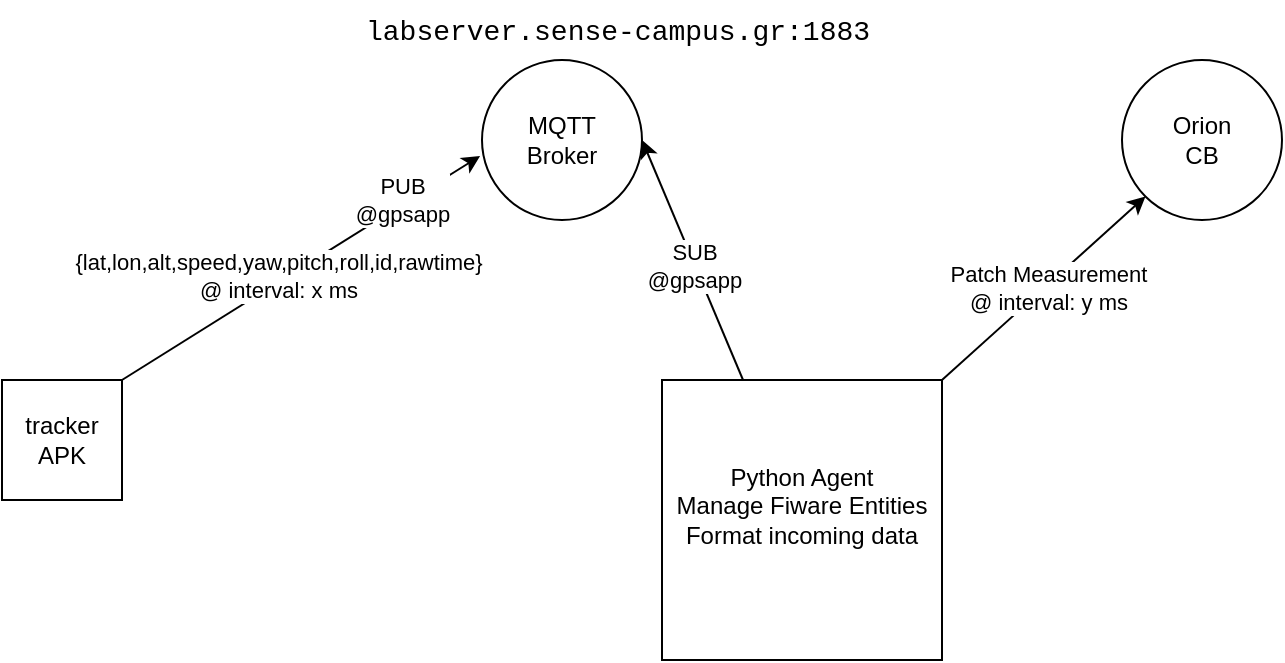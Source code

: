 <mxfile>
    <diagram id="ZO2Zb-oTsybwkb2CQHEX" name="Page-1">
        <mxGraphModel dx="786" dy="522" grid="1" gridSize="10" guides="1" tooltips="1" connect="1" arrows="1" fold="1" page="1" pageScale="1" pageWidth="1169" pageHeight="827" math="0" shadow="0">
            <root>
                <mxCell id="0"/>
                <mxCell id="1" parent="0"/>
                <mxCell id="2" value="tracker&lt;br&gt;APK" style="rounded=0;whiteSpace=wrap;html=1;" vertex="1" parent="1">
                    <mxGeometry x="70" y="220" width="60" height="60" as="geometry"/>
                </mxCell>
                <mxCell id="3" value="MQTT&lt;br&gt;Broker" style="ellipse;whiteSpace=wrap;html=1;aspect=fixed;" vertex="1" parent="1">
                    <mxGeometry x="310" y="60" width="80" height="80" as="geometry"/>
                </mxCell>
                <mxCell id="4" value="&lt;div style=&quot;font-family: Consolas, &amp;quot;Courier New&amp;quot;, monospace; font-size: 14px; line-height: 19px; white-space: pre;&quot;&gt;&lt;span&gt;&lt;font style=&quot;color: rgb(0, 0, 0);&quot;&gt;labserver.sense-campus.gr:1883&lt;/font&gt;&lt;/span&gt;&lt;/div&gt;" style="text;whiteSpace=wrap;html=1;" vertex="1" parent="1">
                    <mxGeometry x="250" y="30" width="240" height="30" as="geometry"/>
                </mxCell>
                <mxCell id="5" value="" style="endArrow=classic;html=1;entryX=-0.012;entryY=0.6;entryDx=0;entryDy=0;entryPerimeter=0;exitX=1;exitY=0;exitDx=0;exitDy=0;" edge="1" parent="1" source="2" target="3">
                    <mxGeometry width="50" height="50" relative="1" as="geometry">
                        <mxPoint x="220" y="180" as="sourcePoint"/>
                        <mxPoint x="270" y="130" as="targetPoint"/>
                    </mxGeometry>
                </mxCell>
                <mxCell id="6" value="{lat,lon,alt,speed,yaw,pitch,roll,id,rawtime}&lt;br&gt;@ interval: x ms" style="edgeLabel;html=1;align=center;verticalAlign=middle;resizable=0;points=[];" vertex="1" connectable="0" parent="5">
                    <mxGeometry x="-0.115" y="3" relative="1" as="geometry">
                        <mxPoint as="offset"/>
                    </mxGeometry>
                </mxCell>
                <mxCell id="9" value="PUB&lt;br&gt;@gpsapp" style="edgeLabel;html=1;align=center;verticalAlign=middle;resizable=0;points=[];" vertex="1" connectable="0" parent="5">
                    <mxGeometry x="0.668" y="1" relative="1" as="geometry">
                        <mxPoint x="-9" y="4" as="offset"/>
                    </mxGeometry>
                </mxCell>
                <mxCell id="7" value="Orion&lt;br&gt;CB" style="ellipse;whiteSpace=wrap;html=1;aspect=fixed;" vertex="1" parent="1">
                    <mxGeometry x="630" y="60" width="80" height="80" as="geometry"/>
                </mxCell>
                <mxCell id="12" style="edgeStyle=none;html=1;entryX=1;entryY=0.5;entryDx=0;entryDy=0;" edge="1" parent="1" source="8" target="3">
                    <mxGeometry relative="1" as="geometry"/>
                </mxCell>
                <mxCell id="13" value="SUB&lt;br&gt;@gpsapp" style="edgeLabel;html=1;align=center;verticalAlign=middle;resizable=0;points=[];" vertex="1" connectable="0" parent="12">
                    <mxGeometry x="-0.047" relative="1" as="geometry">
                        <mxPoint x="-1" as="offset"/>
                    </mxGeometry>
                </mxCell>
                <mxCell id="8" value="Python Agent&lt;br&gt;&lt;div&gt;Manage Fiware Entities&lt;/div&gt;&lt;div&gt;Format incoming data&lt;/div&gt;&lt;div&gt;&lt;br&gt;&lt;/div&gt;" style="whiteSpace=wrap;html=1;aspect=fixed;" vertex="1" parent="1">
                    <mxGeometry x="400" y="220" width="140" height="140" as="geometry"/>
                </mxCell>
                <mxCell id="14" value="" style="endArrow=classic;html=1;exitX=1;exitY=0;exitDx=0;exitDy=0;entryX=0;entryY=1;entryDx=0;entryDy=0;" edge="1" parent="1" source="8" target="7">
                    <mxGeometry width="50" height="50" relative="1" as="geometry">
                        <mxPoint x="615" y="250" as="sourcePoint"/>
                        <mxPoint x="665" y="200" as="targetPoint"/>
                    </mxGeometry>
                </mxCell>
                <mxCell id="15" value="Patch Measurement&lt;br&gt;@ interval: y ms" style="edgeLabel;html=1;align=center;verticalAlign=middle;resizable=0;points=[];" vertex="1" connectable="0" parent="14">
                    <mxGeometry x="0.024" y="-1" relative="1" as="geometry">
                        <mxPoint as="offset"/>
                    </mxGeometry>
                </mxCell>
            </root>
        </mxGraphModel>
    </diagram>
</mxfile>